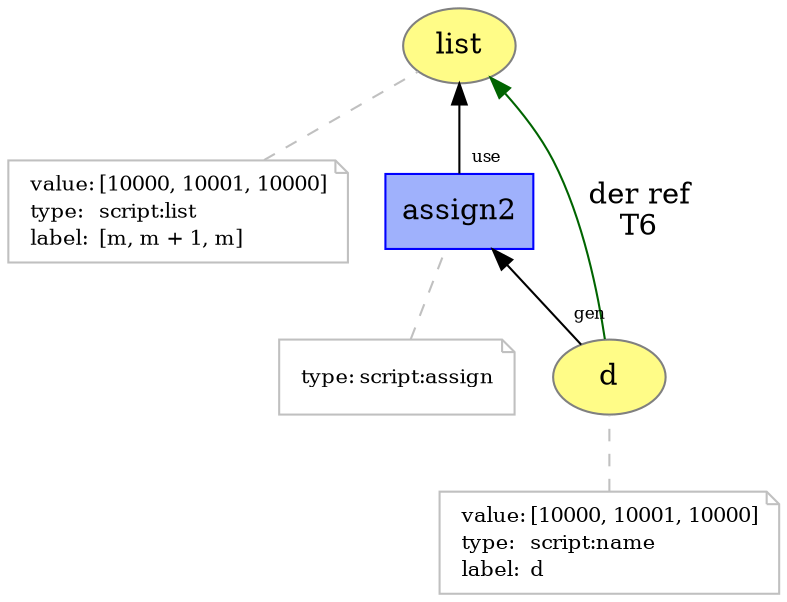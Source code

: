 digraph "PROV" { size="16,12"; rankdir="BT";
"http://example.org/list" [fillcolor="#FFFC87",color="#808080",style="filled",label="list",URL="http://example.org/list"]
"-attrs0" [color="gray",shape="note",fontsize="10",fontcolor="black",label=<<TABLE cellpadding="0" border="0">
	<TR>
	    <TD align="left">value:</TD>
	    <TD align="left">[10000, 10001, 10000]</TD>
	</TR>
	<TR>
	    <TD align="left">type:</TD>
	    <TD align="left">script:list</TD>
	</TR>
	<TR>
	    <TD align="left">label:</TD>
	    <TD align="left">[m, m + 1, m]</TD>
	</TR>
</TABLE>>]
"-attrs0" -> "http://example.org/list" [color="gray",style="dashed",arrowhead="none"]
"http://example.org/d" [fillcolor="#FFFC87",color="#808080",style="filled",label="d",URL="http://example.org/d"]
"-attrs1" [color="gray",shape="note",fontsize="10",fontcolor="black",label=<<TABLE cellpadding="0" border="0">
	<TR>
	    <TD align="left">value:</TD>
	    <TD align="left">[10000, 10001, 10000]</TD>
	</TR>
	<TR>
	    <TD align="left">type:</TD>
	    <TD align="left">script:name</TD>
	</TR>
	<TR>
	    <TD align="left">label:</TD>
	    <TD align="left">d</TD>
	</TR>
</TABLE>>]
"-attrs1" -> "http://example.org/d" [color="gray",style="dashed",arrowhead="none"]
"http://example.org/assign2" [fillcolor="#9FB1FC",color="#0000FF",shape="polygon",sides="4",style="filled",label="assign2",URL="http://example.org/assign2"]
"-attrs2" [color="gray",shape="note",fontsize="10",fontcolor="black",label=<<TABLE cellpadding="0" border="0">
	<TR>
	    <TD align="left">type:</TD>
	    <TD align="left">script:assign</TD>
	</TR>
</TABLE>>]
"-attrs2" -> "http://example.org/assign2" [color="gray",style="dashed",arrowhead="none"]
"http://example.org/assign2" -> "http://example.org/list" [labelfontsize="8",labeldistance="1.5",labelangle="60.0",rotation="20",taillabel="use"]
"http://example.org/d" -> "http://example.org/assign2" [labelfontsize="8",labeldistance="1.5",labelangle="60.0",rotation="20",taillabel="gen"]
"http://example.org/d" -> "http://example.org/list" [labelfontsize="8",labeldistance="1.5",color="darkgreen",labelangle="60.0",rotation="20",label="der ref
T6"]
}